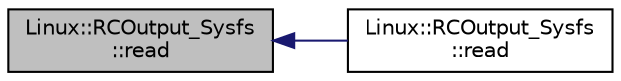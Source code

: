 digraph "Linux::RCOutput_Sysfs::read"
{
 // INTERACTIVE_SVG=YES
  edge [fontname="Helvetica",fontsize="10",labelfontname="Helvetica",labelfontsize="10"];
  node [fontname="Helvetica",fontsize="10",shape=record];
  rankdir="LR";
  Node1 [label="Linux::RCOutput_Sysfs\l::read",height=0.2,width=0.4,color="black", fillcolor="grey75", style="filled", fontcolor="black"];
  Node1 -> Node2 [dir="back",color="midnightblue",fontsize="10",style="solid",fontname="Helvetica"];
  Node2 [label="Linux::RCOutput_Sysfs\l::read",height=0.2,width=0.4,color="black", fillcolor="white", style="filled",URL="$classLinux_1_1RCOutput__Sysfs.html#ab5c88e68d7b4e0110c62ae0e28f97068"];
}
